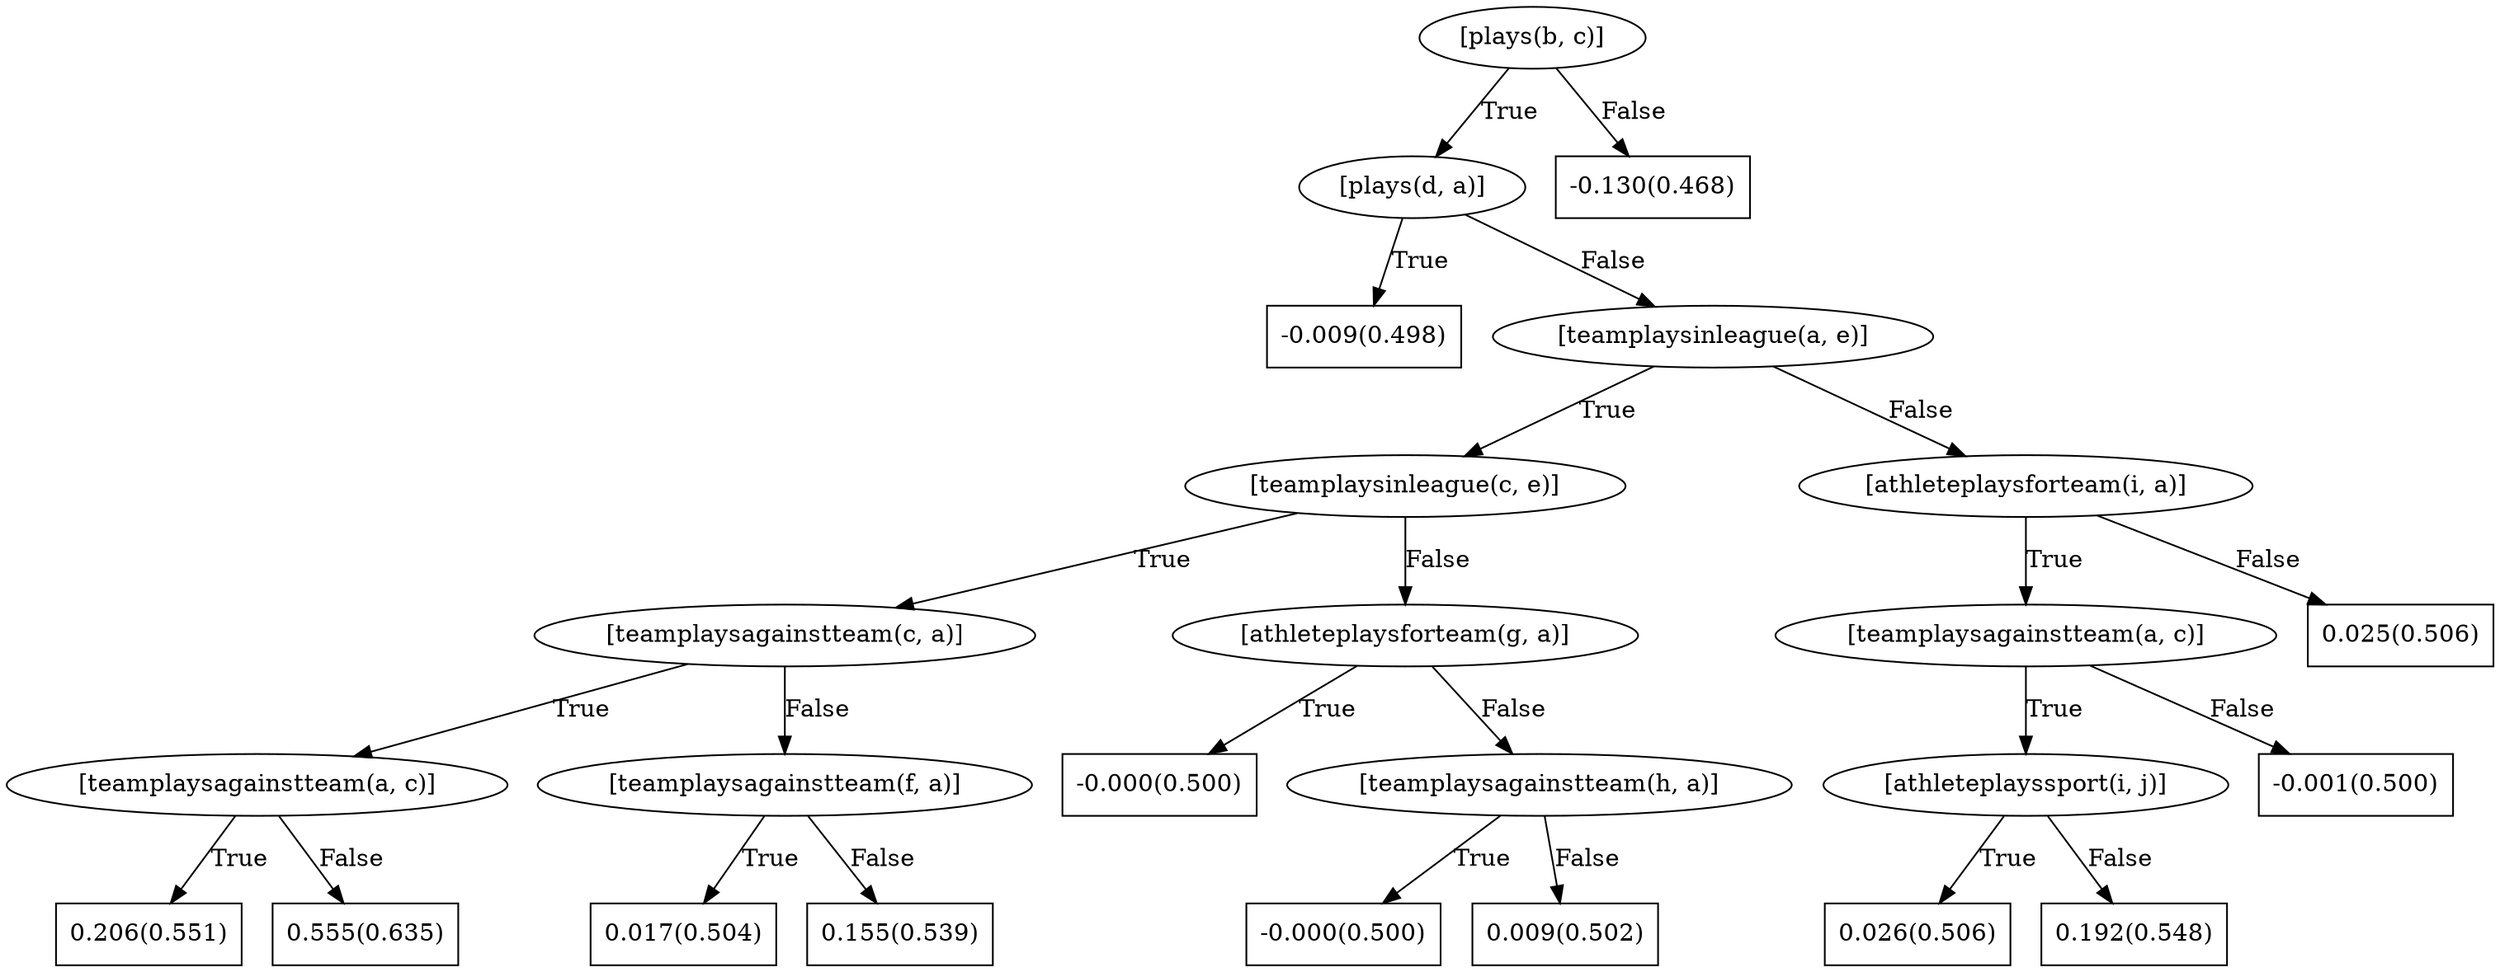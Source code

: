 digraph G{ 
1[label = "[plays(b, c)]"];
1 -> 2[label="True"];
1 -> 3[label="False"];
2[label = "[plays(d, a)]"];
2 -> 4[label="True"];
2 -> 5[label="False"];
4[shape = box,label = "-0.009(0.498)"];
5[label = "[teamplaysinleague(a, e)]"];
5 -> 6[label="True"];
5 -> 7[label="False"];
6[label = "[teamplaysinleague(c, e)]"];
6 -> 8[label="True"];
6 -> 9[label="False"];
8[label = "[teamplaysagainstteam(c, a)]"];
8 -> 10[label="True"];
8 -> 11[label="False"];
10[label = "[teamplaysagainstteam(a, c)]"];
10 -> 12[label="True"];
10 -> 13[label="False"];
12[shape = box,label = "0.206(0.551)"];
13[shape = box,label = "0.555(0.635)"];
11[label = "[teamplaysagainstteam(f, a)]"];
11 -> 14[label="True"];
11 -> 15[label="False"];
14[shape = box,label = "0.017(0.504)"];
15[shape = box,label = "0.155(0.539)"];
9[label = "[athleteplaysforteam(g, a)]"];
9 -> 16[label="True"];
9 -> 17[label="False"];
16[shape = box,label = "-0.000(0.500)"];
17[label = "[teamplaysagainstteam(h, a)]"];
17 -> 18[label="True"];
17 -> 19[label="False"];
18[shape = box,label = "-0.000(0.500)"];
19[shape = box,label = "0.009(0.502)"];
7[label = "[athleteplaysforteam(i, a)]"];
7 -> 20[label="True"];
7 -> 21[label="False"];
20[label = "[teamplaysagainstteam(a, c)]"];
20 -> 22[label="True"];
20 -> 23[label="False"];
22[label = "[athleteplayssport(i, j)]"];
22 -> 24[label="True"];
22 -> 25[label="False"];
24[shape = box,label = "0.026(0.506)"];
25[shape = box,label = "0.192(0.548)"];
23[shape = box,label = "-0.001(0.500)"];
21[shape = box,label = "0.025(0.506)"];
3[shape = box,label = "-0.130(0.468)"];
}
